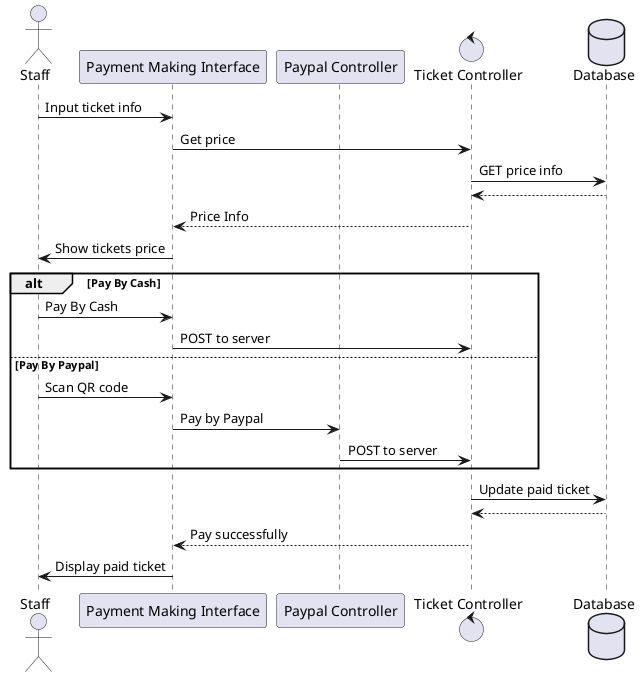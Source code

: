 @startuml

actor Staff as S
participant "Payment Making Interface" as PMI
participant "Paypal Controller" as PC
control "Ticket Controller" as TC
database Database as D

S -> PMI: Input ticket info
PMI -> TC: Get price
TC -> D: GET price info
D --> TC
TC --> PMI: Price Info
PMI -> S: Show tickets price

alt Pay By Cash
    S -> PMI: Pay By Cash
    PMI -> TC: POST to server
else Pay By Paypal
    S -> PMI: Scan QR code
    PMI -> PC: Pay by Paypal
    PC -> TC: POST to server
end
TC -> D: Update paid ticket
D --> TC
TC --> PMI: Pay successfully
PMI -> S: Display paid ticket

@enduml
